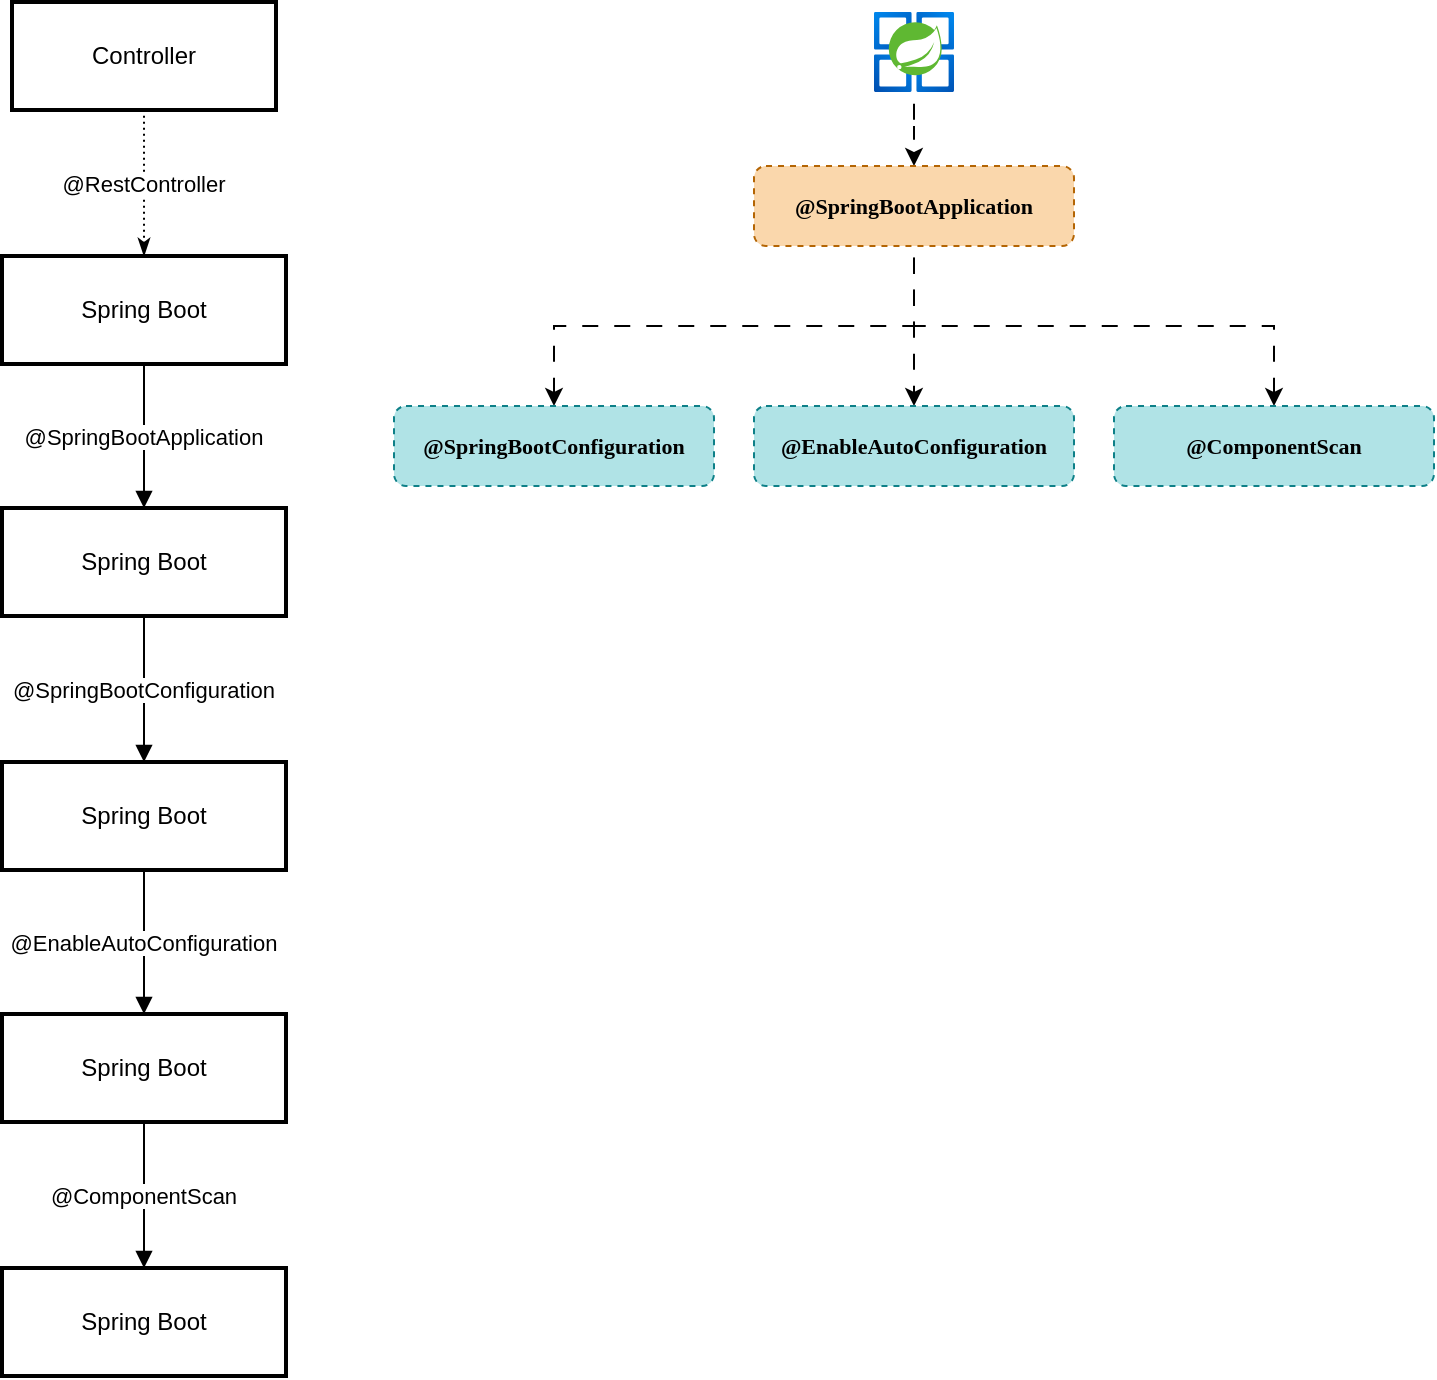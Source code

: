 <mxfile version="26.0.6">
  <diagram name="Page-1" id="_rFBySnfzoPYbshQJ1sT">
    <mxGraphModel dx="708" dy="437" grid="1" gridSize="10" guides="1" tooltips="1" connect="1" arrows="1" fold="1" page="1" pageScale="1" pageWidth="850" pageHeight="1100" math="0" shadow="0" adaptiveColors="auto">
      <root>
        <mxCell id="0" />
        <mxCell id="1" parent="0" />
        <mxCell id="2" value="Controller" style="whiteSpace=wrap;strokeWidth=2;" parent="1" vertex="1">
          <mxGeometry x="39" y="8" width="132" height="54" as="geometry" />
        </mxCell>
        <mxCell id="3" value="Spring Boot" style="whiteSpace=wrap;strokeWidth=2;" parent="1" vertex="1">
          <mxGeometry x="34" y="135" width="142" height="54" as="geometry" />
        </mxCell>
        <mxCell id="4" value="Spring Boot" style="whiteSpace=wrap;strokeWidth=2;" parent="1" vertex="1">
          <mxGeometry x="34" y="261" width="142" height="54" as="geometry" />
        </mxCell>
        <mxCell id="5" value="Spring Boot" style="whiteSpace=wrap;strokeWidth=2;" parent="1" vertex="1">
          <mxGeometry x="34" y="388" width="142" height="54" as="geometry" />
        </mxCell>
        <mxCell id="6" value="Spring Boot" style="whiteSpace=wrap;strokeWidth=2;" parent="1" vertex="1">
          <mxGeometry x="34" y="514" width="142" height="54" as="geometry" />
        </mxCell>
        <mxCell id="7" value="Spring Boot" style="whiteSpace=wrap;strokeWidth=2;" parent="1" vertex="1">
          <mxGeometry x="34" y="641" width="142" height="54" as="geometry" />
        </mxCell>
        <mxCell id="8" value="@RestController" style="curved=0;startArrow=none;endArrow=classicThin;exitX=0.5;exitY=1;entryX=0.5;entryY=-0.01;flowAnimation=1;dashed=1;dashPattern=1 2;rounded=0;strokeColor=default;jumpSize=2;endFill=1;" parent="1" source="2" target="3" edge="1">
          <mxGeometry relative="1" as="geometry">
            <Array as="points" />
          </mxGeometry>
        </mxCell>
        <mxCell id="9" value="@SpringBootApplication" style="curved=1;startArrow=none;endArrow=block;exitX=0.5;exitY=0.99;entryX=0.5;entryY=0;" parent="1" source="3" target="4" edge="1">
          <mxGeometry relative="1" as="geometry">
            <Array as="points" />
          </mxGeometry>
        </mxCell>
        <mxCell id="10" value="@SpringBootConfiguration" style="curved=1;startArrow=none;endArrow=block;exitX=0.5;exitY=1;entryX=0.5;entryY=0;" parent="1" source="4" target="5" edge="1">
          <mxGeometry relative="1" as="geometry">
            <Array as="points" />
          </mxGeometry>
        </mxCell>
        <mxCell id="11" value="@EnableAutoConfiguration" style="curved=1;startArrow=none;endArrow=block;exitX=0.5;exitY=1;entryX=0.5;entryY=0.01;" parent="1" source="5" target="6" edge="1">
          <mxGeometry relative="1" as="geometry">
            <Array as="points" />
          </mxGeometry>
        </mxCell>
        <mxCell id="12" value="@ComponentScan" style="curved=1;startArrow=none;endArrow=block;exitX=0.5;exitY=1.01;entryX=0.5;entryY=0;" parent="1" source="6" target="7" edge="1">
          <mxGeometry relative="1" as="geometry">
            <Array as="points" />
          </mxGeometry>
        </mxCell>
        <mxCell id="jIq6ynQogJiqBeeDrHO1-33" style="edgeStyle=orthogonalEdgeStyle;rounded=0;orthogonalLoop=1;jettySize=auto;html=1;entryX=0.5;entryY=0;entryDx=0;entryDy=0;flowAnimation=1;" edge="1" parent="1" source="jIq6ynQogJiqBeeDrHO1-31" target="jIq6ynQogJiqBeeDrHO1-32">
          <mxGeometry relative="1" as="geometry" />
        </mxCell>
        <mxCell id="jIq6ynQogJiqBeeDrHO1-31" value="" style="image;aspect=fixed;html=1;points=[];align=center;fontSize=12;image=img/lib/azure2/compute/Azure_Spring_Cloud.svg;imageBorder=none;imageBackground=none;sketch=1;curveFitting=1;jiggle=2;" vertex="1" parent="1">
          <mxGeometry x="470" y="13" width="40" height="40" as="geometry" />
        </mxCell>
        <mxCell id="jIq6ynQogJiqBeeDrHO1-39" style="edgeStyle=orthogonalEdgeStyle;rounded=0;orthogonalLoop=1;jettySize=auto;html=1;entryX=0.5;entryY=0;entryDx=0;entryDy=0;flowAnimation=1;" edge="1" parent="1" source="jIq6ynQogJiqBeeDrHO1-32" target="jIq6ynQogJiqBeeDrHO1-35">
          <mxGeometry relative="1" as="geometry" />
        </mxCell>
        <mxCell id="jIq6ynQogJiqBeeDrHO1-40" style="edgeStyle=orthogonalEdgeStyle;rounded=0;orthogonalLoop=1;jettySize=auto;html=1;entryX=0.5;entryY=0;entryDx=0;entryDy=0;exitX=0.5;exitY=1;exitDx=0;exitDy=0;flowAnimation=1;" edge="1" parent="1" source="jIq6ynQogJiqBeeDrHO1-32" target="jIq6ynQogJiqBeeDrHO1-34">
          <mxGeometry relative="1" as="geometry" />
        </mxCell>
        <mxCell id="jIq6ynQogJiqBeeDrHO1-41" style="edgeStyle=orthogonalEdgeStyle;rounded=0;orthogonalLoop=1;jettySize=auto;html=1;exitX=0.5;exitY=1;exitDx=0;exitDy=0;flowAnimation=1;" edge="1" parent="1" source="jIq6ynQogJiqBeeDrHO1-32" target="jIq6ynQogJiqBeeDrHO1-36">
          <mxGeometry relative="1" as="geometry" />
        </mxCell>
        <mxCell id="jIq6ynQogJiqBeeDrHO1-32" value="@SpringBootApplication" style="rounded=1;whiteSpace=wrap;html=1;fillColor=#fad7ac;strokeColor=#b46504;dashed=1;fontFamily=Tahoma;fontStyle=1;fontSize=11;" vertex="1" parent="1">
          <mxGeometry x="410" y="90" width="160" height="40" as="geometry" />
        </mxCell>
        <mxCell id="jIq6ynQogJiqBeeDrHO1-34" value="@SpringBootConfiguration" style="rounded=1;whiteSpace=wrap;html=1;fillColor=#b0e3e6;strokeColor=#0e8088;dashed=1;fontFamily=Tahoma;fontStyle=1;fontSize=11;" vertex="1" parent="1">
          <mxGeometry x="230" y="210" width="160" height="40" as="geometry" />
        </mxCell>
        <mxCell id="jIq6ynQogJiqBeeDrHO1-35" value="@EnableAutoConfiguration" style="rounded=1;whiteSpace=wrap;html=1;fillColor=#b0e3e6;strokeColor=#0e8088;dashed=1;fontFamily=Tahoma;fontStyle=1;fontSize=11;" vertex="1" parent="1">
          <mxGeometry x="410" y="210" width="160" height="40" as="geometry" />
        </mxCell>
        <mxCell id="jIq6ynQogJiqBeeDrHO1-36" value="@ComponentScan" style="rounded=1;whiteSpace=wrap;html=1;fillColor=#b0e3e6;strokeColor=#0e8088;dashed=1;fontFamily=Tahoma;fontStyle=1;fontSize=11;" vertex="1" parent="1">
          <mxGeometry x="590" y="210" width="160" height="40" as="geometry" />
        </mxCell>
      </root>
    </mxGraphModel>
  </diagram>
</mxfile>
